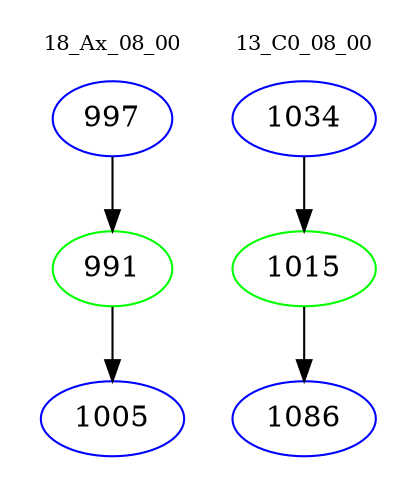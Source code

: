digraph{
subgraph cluster_0 {
color = white
label = "18_Ax_08_00";
fontsize=10;
T0_997 [label="997", color="blue"]
T0_997 -> T0_991 [color="black"]
T0_991 [label="991", color="green"]
T0_991 -> T0_1005 [color="black"]
T0_1005 [label="1005", color="blue"]
}
subgraph cluster_1 {
color = white
label = "13_C0_08_00";
fontsize=10;
T1_1034 [label="1034", color="blue"]
T1_1034 -> T1_1015 [color="black"]
T1_1015 [label="1015", color="green"]
T1_1015 -> T1_1086 [color="black"]
T1_1086 [label="1086", color="blue"]
}
}
